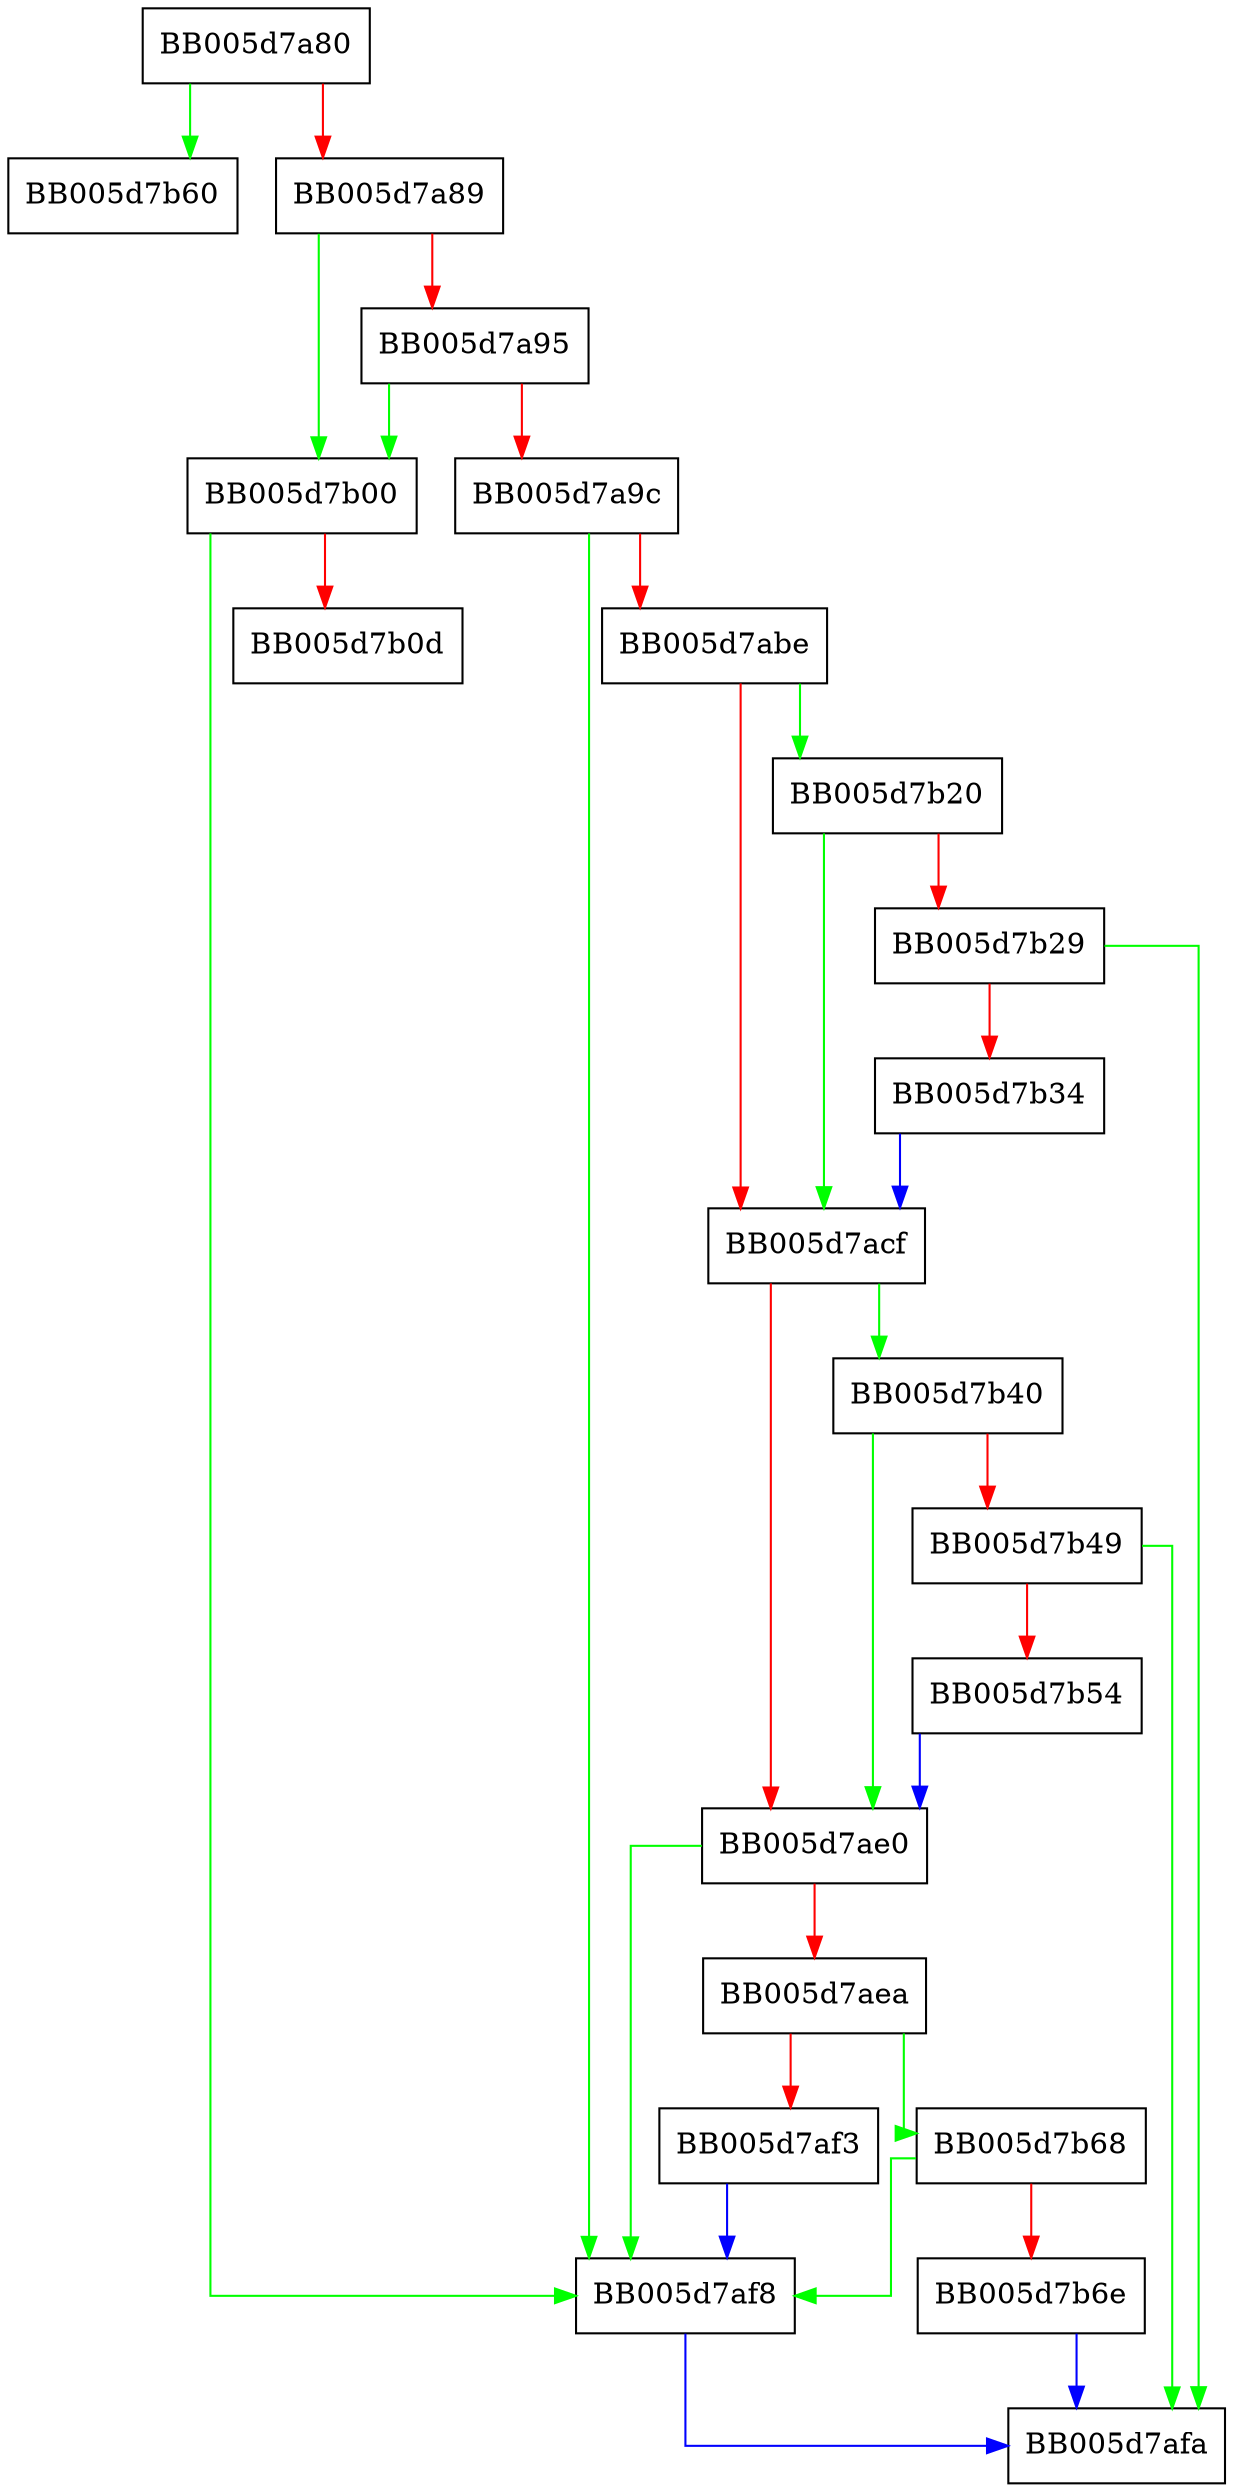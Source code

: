 digraph EVP_PKEY_get_ec_point_conv_form {
  node [shape="box"];
  graph [splines=ortho];
  BB005d7a80 -> BB005d7b60 [color="green"];
  BB005d7a80 -> BB005d7a89 [color="red"];
  BB005d7a89 -> BB005d7b00 [color="green"];
  BB005d7a89 -> BB005d7a95 [color="red"];
  BB005d7a95 -> BB005d7b00 [color="green"];
  BB005d7a95 -> BB005d7a9c [color="red"];
  BB005d7a9c -> BB005d7af8 [color="green"];
  BB005d7a9c -> BB005d7abe [color="red"];
  BB005d7abe -> BB005d7b20 [color="green"];
  BB005d7abe -> BB005d7acf [color="red"];
  BB005d7acf -> BB005d7b40 [color="green"];
  BB005d7acf -> BB005d7ae0 [color="red"];
  BB005d7ae0 -> BB005d7af8 [color="green"];
  BB005d7ae0 -> BB005d7aea [color="red"];
  BB005d7aea -> BB005d7b68 [color="green"];
  BB005d7aea -> BB005d7af3 [color="red"];
  BB005d7af3 -> BB005d7af8 [color="blue"];
  BB005d7af8 -> BB005d7afa [color="blue"];
  BB005d7b00 -> BB005d7af8 [color="green"];
  BB005d7b00 -> BB005d7b0d [color="red"];
  BB005d7b20 -> BB005d7acf [color="green"];
  BB005d7b20 -> BB005d7b29 [color="red"];
  BB005d7b29 -> BB005d7afa [color="green"];
  BB005d7b29 -> BB005d7b34 [color="red"];
  BB005d7b34 -> BB005d7acf [color="blue"];
  BB005d7b40 -> BB005d7ae0 [color="green"];
  BB005d7b40 -> BB005d7b49 [color="red"];
  BB005d7b49 -> BB005d7afa [color="green"];
  BB005d7b49 -> BB005d7b54 [color="red"];
  BB005d7b54 -> BB005d7ae0 [color="blue"];
  BB005d7b68 -> BB005d7af8 [color="green"];
  BB005d7b68 -> BB005d7b6e [color="red"];
  BB005d7b6e -> BB005d7afa [color="blue"];
}